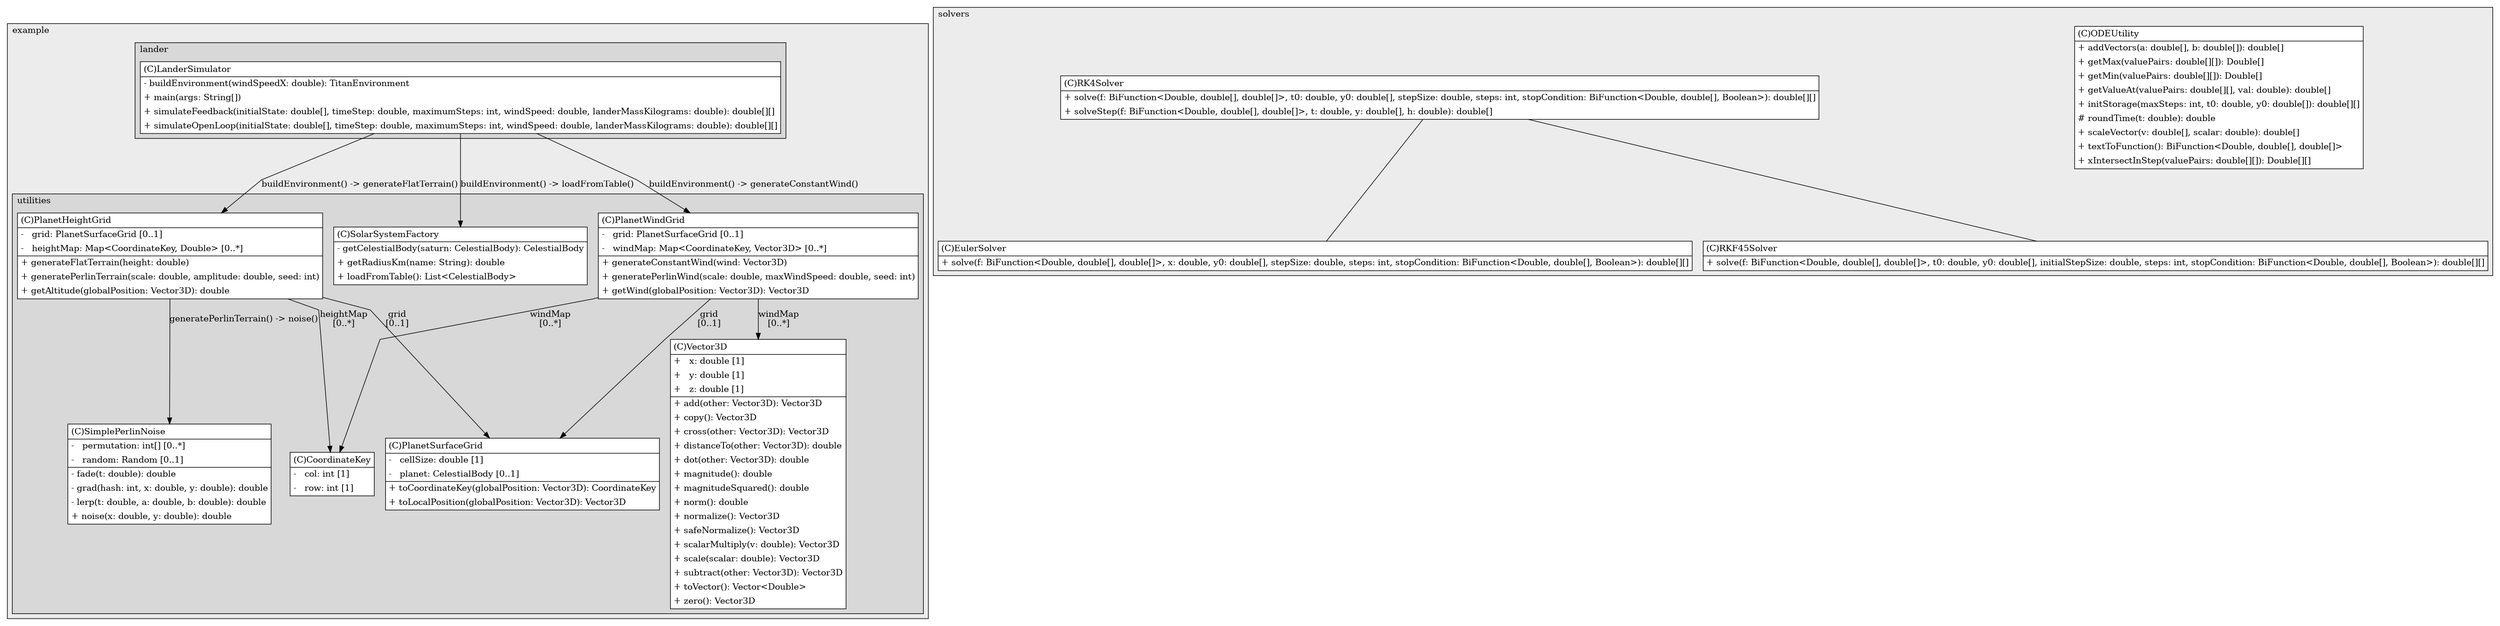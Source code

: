 @startuml

/' diagram meta data start
config=StructureConfiguration;
{
  "projectClassification": {
    "searchMode": "OpenProject", // OpenProject, AllProjects
    "includedProjects": "",
    "pathEndKeywords": "*.impl",
    "isClientPath": "",
    "isClientName": "",
    "isTestPath": "",
    "isTestName": "",
    "isMappingPath": "",
    "isMappingName": "",
    "isDataAccessPath": "",
    "isDataAccessName": "",
    "isDataStructurePath": "",
    "isDataStructureName": "",
    "isInterfaceStructuresPath": "",
    "isInterfaceStructuresName": "",
    "isEntryPointPath": "",
    "isEntryPointName": "",
    "treatFinalFieldsAsMandatory": false
  },
  "graphRestriction": {
    "classPackageExcludeFilter": "",
    "classPackageIncludeFilter": "",
    "classNameExcludeFilter": "",
    "classNameIncludeFilter": "",
    "methodNameExcludeFilter": "",
    "methodNameIncludeFilter": "",
    "removeByInheritance": "", // inheritance/annotation based filtering is done in a second step
    "removeByAnnotation": "",
    "removeByClassPackage": "", // cleanup the graph after inheritance/annotation based filtering is done
    "removeByClassName": "",
    "cutMappings": false,
    "cutEnum": true,
    "cutTests": true,
    "cutClient": true,
    "cutDataAccess": true,
    "cutInterfaceStructures": true,
    "cutDataStructures": true,
    "cutGetterAndSetter": true,
    "cutConstructors": true
  },
  "graphTraversal": {
    "forwardDepth": 3,
    "backwardDepth": 3,
    "classPackageExcludeFilter": "",
    "classPackageIncludeFilter": "",
    "classNameExcludeFilter": "",
    "classNameIncludeFilter": "",
    "methodNameExcludeFilter": "",
    "methodNameIncludeFilter": "",
    "hideMappings": false,
    "hideDataStructures": false,
    "hidePrivateMethods": true,
    "hideInterfaceCalls": true, // indirection: implementation -> interface (is hidden) -> implementation
    "onlyShowApplicationEntryPoints": false, // root node is included
    "useMethodCallsForStructureDiagram": "ForwardOnly" // ForwardOnly, BothDirections, No
  },
  "details": {
    "aggregation": "GroupByClass", // ByClass, GroupByClass, None
    "showClassGenericTypes": true,
    "showMethods": true,
    "showMethodParameterNames": true,
    "showMethodParameterTypes": true,
    "showMethodReturnType": true,
    "showPackageLevels": 2,
    "showDetailedClassStructure": true
  },
  "rootClass": "com.example.lander.LanderSimulator",
  "extensionCallbackMethod": "" // qualified.class.name#methodName - signature: public static String method(String)
}
diagram meta data end '/



digraph g {
    rankdir="TB"
    splines=polyline
    

'nodes 
subgraph cluster_1322970774 { 
   	label=example
	labeljust=l
	fillcolor="#ececec"
	style=filled
   
   subgraph cluster_1219420038 { 
   	label=utilities
	labeljust=l
	fillcolor="#d8d8d8"
	style=filled
   
   CoordinateKey734759865[
	label=<<TABLE BORDER="1" CELLBORDER="0" CELLPADDING="4" CELLSPACING="0">
<TR><TD ALIGN="LEFT" >(C)CoordinateKey</TD></TR>
<HR/>
<TR><TD ALIGN="LEFT" >-   col: int [1]</TD></TR>
<TR><TD ALIGN="LEFT" >-   row: int [1]</TD></TR>
</TABLE>>
	style=filled
	margin=0
	shape=plaintext
	fillcolor="#FFFFFF"
];

PlanetHeightGrid68212947[
	label=<<TABLE BORDER="1" CELLBORDER="0" CELLPADDING="4" CELLSPACING="0">
<TR><TD ALIGN="LEFT" >(C)PlanetHeightGrid</TD></TR>
<HR/>
<TR><TD ALIGN="LEFT" >-   grid: PlanetSurfaceGrid [0..1]</TD></TR>
<TR><TD ALIGN="LEFT" >-   heightMap: Map&lt;CoordinateKey, Double&gt; [0..*]</TD></TR>
<HR/>
<TR><TD ALIGN="LEFT" >+ generateFlatTerrain(height: double)</TD></TR>
<TR><TD ALIGN="LEFT" >+ generatePerlinTerrain(scale: double, amplitude: double, seed: int)</TD></TR>
<TR><TD ALIGN="LEFT" >+ getAltitude(globalPosition: Vector3D): double</TD></TR>
</TABLE>>
	style=filled
	margin=0
	shape=plaintext
	fillcolor="#FFFFFF"
];

PlanetSurfaceGrid68212947[
	label=<<TABLE BORDER="1" CELLBORDER="0" CELLPADDING="4" CELLSPACING="0">
<TR><TD ALIGN="LEFT" >(C)PlanetSurfaceGrid</TD></TR>
<HR/>
<TR><TD ALIGN="LEFT" >-   cellSize: double [1]</TD></TR>
<TR><TD ALIGN="LEFT" >-   planet: CelestialBody [0..1]</TD></TR>
<HR/>
<TR><TD ALIGN="LEFT" >+ toCoordinateKey(globalPosition: Vector3D): CoordinateKey</TD></TR>
<TR><TD ALIGN="LEFT" >+ toLocalPosition(globalPosition: Vector3D): Vector3D</TD></TR>
</TABLE>>
	style=filled
	margin=0
	shape=plaintext
	fillcolor="#FFFFFF"
];

PlanetWindGrid68212947[
	label=<<TABLE BORDER="1" CELLBORDER="0" CELLPADDING="4" CELLSPACING="0">
<TR><TD ALIGN="LEFT" >(C)PlanetWindGrid</TD></TR>
<HR/>
<TR><TD ALIGN="LEFT" >-   grid: PlanetSurfaceGrid [0..1]</TD></TR>
<TR><TD ALIGN="LEFT" >-   windMap: Map&lt;CoordinateKey, Vector3D&gt; [0..*]</TD></TR>
<HR/>
<TR><TD ALIGN="LEFT" >+ generateConstantWind(wind: Vector3D)</TD></TR>
<TR><TD ALIGN="LEFT" >+ generatePerlinWind(scale: double, maxWindSpeed: double, seed: int)</TD></TR>
<TR><TD ALIGN="LEFT" >+ getWind(globalPosition: Vector3D): Vector3D</TD></TR>
</TABLE>>
	style=filled
	margin=0
	shape=plaintext
	fillcolor="#FFFFFF"
];

SimplePerlinNoise68212947[
	label=<<TABLE BORDER="1" CELLBORDER="0" CELLPADDING="4" CELLSPACING="0">
<TR><TD ALIGN="LEFT" >(C)SimplePerlinNoise</TD></TR>
<HR/>
<TR><TD ALIGN="LEFT" >-   permutation: int[] [0..*]</TD></TR>
<TR><TD ALIGN="LEFT" >-   random: Random [0..1]</TD></TR>
<HR/>
<TR><TD ALIGN="LEFT" >- fade(t: double): double</TD></TR>
<TR><TD ALIGN="LEFT" >- grad(hash: int, x: double, y: double): double</TD></TR>
<TR><TD ALIGN="LEFT" >- lerp(t: double, a: double, b: double): double</TD></TR>
<TR><TD ALIGN="LEFT" >+ noise(x: double, y: double): double</TD></TR>
</TABLE>>
	style=filled
	margin=0
	shape=plaintext
	fillcolor="#FFFFFF"
];

SolarSystemFactory937669443[
	label=<<TABLE BORDER="1" CELLBORDER="0" CELLPADDING="4" CELLSPACING="0">
<TR><TD ALIGN="LEFT" >(C)SolarSystemFactory</TD></TR>
<HR/>
<TR><TD ALIGN="LEFT" >- getCelestialBody(saturn: CelestialBody): CelestialBody</TD></TR>
<TR><TD ALIGN="LEFT" >+ getRadiusKm(name: String): double</TD></TR>
<TR><TD ALIGN="LEFT" >+ loadFromTable(): List&lt;CelestialBody&gt;</TD></TR>
</TABLE>>
	style=filled
	margin=0
	shape=plaintext
	fillcolor="#FFFFFF"
];

Vector3D2059666521[
	label=<<TABLE BORDER="1" CELLBORDER="0" CELLPADDING="4" CELLSPACING="0">
<TR><TD ALIGN="LEFT" >(C)Vector3D</TD></TR>
<HR/>
<TR><TD ALIGN="LEFT" >+   x: double [1]</TD></TR>
<TR><TD ALIGN="LEFT" >+   y: double [1]</TD></TR>
<TR><TD ALIGN="LEFT" >+   z: double [1]</TD></TR>
<HR/>
<TR><TD ALIGN="LEFT" >+ add(other: Vector3D): Vector3D</TD></TR>
<TR><TD ALIGN="LEFT" >+ copy(): Vector3D</TD></TR>
<TR><TD ALIGN="LEFT" >+ cross(other: Vector3D): Vector3D</TD></TR>
<TR><TD ALIGN="LEFT" >+ distanceTo(other: Vector3D): double</TD></TR>
<TR><TD ALIGN="LEFT" >+ dot(other: Vector3D): double</TD></TR>
<TR><TD ALIGN="LEFT" >+ magnitude(): double</TD></TR>
<TR><TD ALIGN="LEFT" >+ magnitudeSquared(): double</TD></TR>
<TR><TD ALIGN="LEFT" >+ norm(): double</TD></TR>
<TR><TD ALIGN="LEFT" >+ normalize(): Vector3D</TD></TR>
<TR><TD ALIGN="LEFT" >+ safeNormalize(): Vector3D</TD></TR>
<TR><TD ALIGN="LEFT" >+ scalarMultiply(v: double): Vector3D</TD></TR>
<TR><TD ALIGN="LEFT" >+ scale(scalar: double): Vector3D</TD></TR>
<TR><TD ALIGN="LEFT" >+ subtract(other: Vector3D): Vector3D</TD></TR>
<TR><TD ALIGN="LEFT" >+ toVector(): Vector&lt;Double&gt;</TD></TR>
<TR><TD ALIGN="LEFT" >+ zero(): Vector3D</TD></TR>
</TABLE>>
	style=filled
	margin=0
	shape=plaintext
	fillcolor="#FFFFFF"
];
} 

subgraph cluster_509159204 { 
   	label=lander
	labeljust=l
	fillcolor="#d8d8d8"
	style=filled
   
   LanderSimulator272702697[
	label=<<TABLE BORDER="1" CELLBORDER="0" CELLPADDING="4" CELLSPACING="0">
<TR><TD ALIGN="LEFT" >(C)LanderSimulator</TD></TR>
<HR/>
<TR><TD ALIGN="LEFT" >- buildEnvironment(windSpeedX: double): TitanEnvironment</TD></TR>
<TR><TD ALIGN="LEFT" >+ main(args: String[])</TD></TR>
<TR><TD ALIGN="LEFT" >+ simulateFeedback(initialState: double[], timeStep: double, maximumSteps: int, windSpeed: double, landerMassKilograms: double): double[][]</TD></TR>
<TR><TD ALIGN="LEFT" >+ simulateOpenLoop(initialState: double[], timeStep: double, maximumSteps: int, windSpeed: double, landerMassKilograms: double): double[][]</TD></TR>
</TABLE>>
	style=filled
	margin=0
	shape=plaintext
	fillcolor="#FFFFFF"
];
} 
} 

subgraph cluster_2030067008 { 
   	label=solvers
	labeljust=l
	fillcolor="#ececec"
	style=filled
   
   EulerSolver270417723[
	label=<<TABLE BORDER="1" CELLBORDER="0" CELLPADDING="4" CELLSPACING="0">
<TR><TD ALIGN="LEFT" >(C)EulerSolver</TD></TR>
<HR/>
<TR><TD ALIGN="LEFT" >+ solve(f: BiFunction&lt;Double, double[], double[]&gt;, x: double, y0: double[], stepSize: double, steps: int, stopCondition: BiFunction&lt;Double, double[], Boolean&gt;): double[][]</TD></TR>
</TABLE>>
	style=filled
	margin=0
	shape=plaintext
	fillcolor="#FFFFFF"
];

ODEUtility270417723[
	label=<<TABLE BORDER="1" CELLBORDER="0" CELLPADDING="4" CELLSPACING="0">
<TR><TD ALIGN="LEFT" >(C)ODEUtility</TD></TR>
<HR/>
<TR><TD ALIGN="LEFT" >+ addVectors(a: double[], b: double[]): double[]</TD></TR>
<TR><TD ALIGN="LEFT" >+ getMax(valuePairs: double[][]): Double[]</TD></TR>
<TR><TD ALIGN="LEFT" >+ getMin(valuePairs: double[][]): Double[]</TD></TR>
<TR><TD ALIGN="LEFT" >+ getValueAt(valuePairs: double[][], val: double): double[]</TD></TR>
<TR><TD ALIGN="LEFT" >+ initStorage(maxSteps: int, t0: double, y0: double[]): double[][]</TD></TR>
<TR><TD ALIGN="LEFT" ># roundTime(t: double): double</TD></TR>
<TR><TD ALIGN="LEFT" >+ scaleVector(v: double[], scalar: double): double[]</TD></TR>
<TR><TD ALIGN="LEFT" >+ textToFunction(): BiFunction&lt;Double, double[], double[]&gt;</TD></TR>
<TR><TD ALIGN="LEFT" >+ xIntersectInStep(valuePairs: double[][]): Double[][]</TD></TR>
</TABLE>>
	style=filled
	margin=0
	shape=plaintext
	fillcolor="#FFFFFF"
];

RK4Solver270417723[
	label=<<TABLE BORDER="1" CELLBORDER="0" CELLPADDING="4" CELLSPACING="0">
<TR><TD ALIGN="LEFT" >(C)RK4Solver</TD></TR>
<HR/>
<TR><TD ALIGN="LEFT" >+ solve(f: BiFunction&lt;Double, double[], double[]&gt;, t0: double, y0: double[], stepSize: double, steps: int, stopCondition: BiFunction&lt;Double, double[], Boolean&gt;): double[][]</TD></TR>
<TR><TD ALIGN="LEFT" >+ solveStep(f: BiFunction&lt;Double, double[], double[]&gt;, t: double, y: double[], h: double): double[]</TD></TR>
</TABLE>>
	style=filled
	margin=0
	shape=plaintext
	fillcolor="#FFFFFF"
];

RKF45Solver270417723[
	label=<<TABLE BORDER="1" CELLBORDER="0" CELLPADDING="4" CELLSPACING="0">
<TR><TD ALIGN="LEFT" >(C)RKF45Solver</TD></TR>
<HR/>
<TR><TD ALIGN="LEFT" >+ solve(f: BiFunction&lt;Double, double[], double[]&gt;, t0: double, y0: double[], initialStepSize: double, steps: int, stopCondition: BiFunction&lt;Double, double[], Boolean&gt;): double[][]</TD></TR>
</TABLE>>
	style=filled
	margin=0
	shape=plaintext
	fillcolor="#FFFFFF"
];
} 

'edges    
LanderSimulator272702697 -> PlanetHeightGrid68212947[label="buildEnvironment() -> generateFlatTerrain()"];
LanderSimulator272702697 -> PlanetWindGrid68212947[label="buildEnvironment() -> generateConstantWind()"];
LanderSimulator272702697 -> SolarSystemFactory937669443[label="buildEnvironment() -> loadFromTable()"];
PlanetHeightGrid68212947 -> CoordinateKey734759865[label="heightMap
[0..*]"];
PlanetHeightGrid68212947 -> PlanetSurfaceGrid68212947[label="grid
[0..1]"];
PlanetHeightGrid68212947 -> SimplePerlinNoise68212947[label="generatePerlinTerrain() -> noise()"];
PlanetWindGrid68212947 -> CoordinateKey734759865[label="windMap
[0..*]"];
PlanetWindGrid68212947 -> PlanetSurfaceGrid68212947[label="grid
[0..1]"];
PlanetWindGrid68212947 -> Vector3D2059666521[label="windMap
[0..*]"];
RK4Solver270417723 -> EulerSolver270417723[arrowhead=none];
RK4Solver270417723 -> RKF45Solver270417723[arrowhead=none];
    
}
@enduml